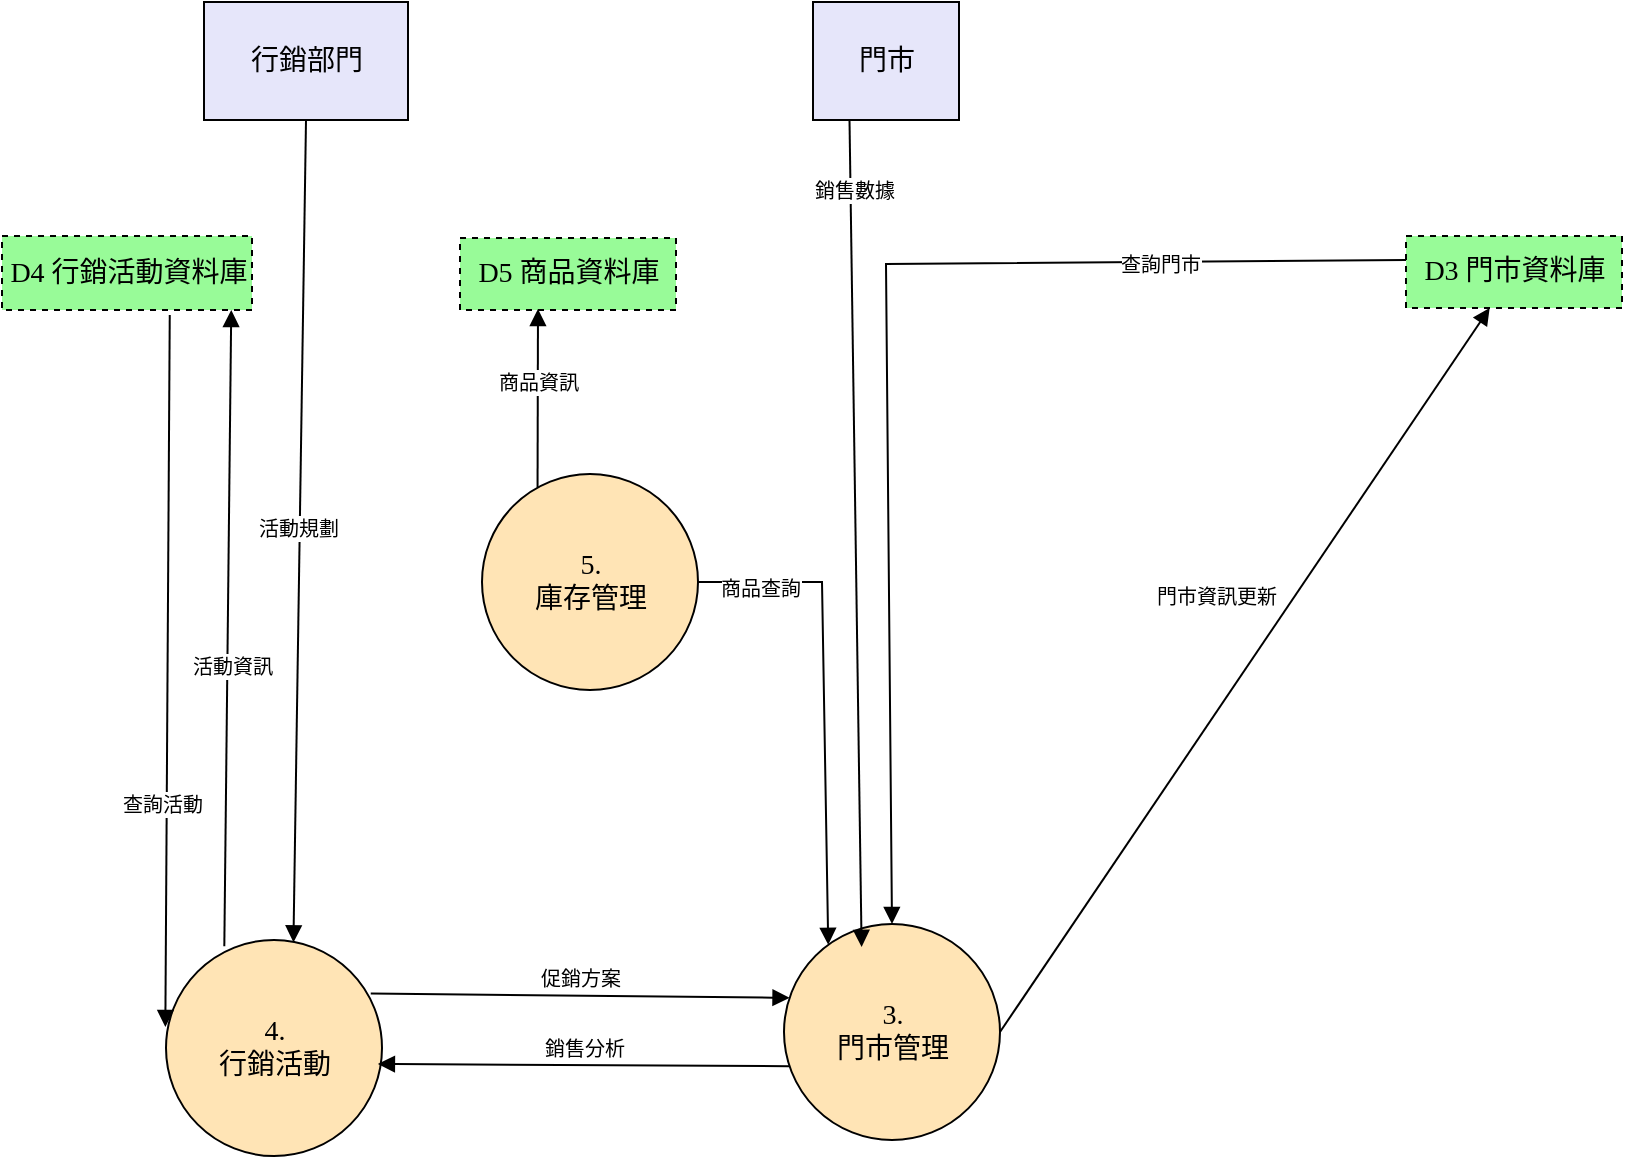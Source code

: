 <mxfile version="24.7.17">
  <diagram id="bO28bJGwZdDytMCYZjy-" name="第 1 页">
    <mxGraphModel dx="1276" dy="606" grid="0" gridSize="10" guides="1" tooltips="1" connect="1" arrows="1" fold="1" page="1" pageScale="1" pageWidth="1700" pageHeight="1100" math="0" shadow="0">
      <root>
        <mxCell id="0" />
        <mxCell id="1" parent="0" />
        <mxCell id="node2" value="&lt;font style=&#39;font-size: 14.0px;&#39; face=&#39;Microsoft JhengHei&#39; color=&#39;#000000&#39;&gt;門市&lt;/font&gt;" style="verticalAlign=middle;html=1;rounded=0;labelBackgroundColor=none;strokeColor=black;fillColor=#e6e6fa;strokeWidth=1;dashed=0;" parent="1" vertex="1">
          <mxGeometry x="883.5" y="263" width="73" height="59" as="geometry" />
        </mxCell>
        <mxCell id="node12" value="&lt;font style=&#39;font-size: 14.0px;&#39; face=&#39;Microsoft JhengHei&#39; color=&#39;#000000&#39;&gt;3.&lt;br/&gt;門市管理&lt;/font&gt;" style="ellipse;aspect=fixed;verticalAlign=middle;html=1;rounded=0;labelBackgroundColor=none;strokeColor=black;fillColor=#ffe4b5;strokeWidth=1;dashed=0;" parent="1" vertex="1">
          <mxGeometry x="869" y="724" width="108" height="108" as="geometry" />
        </mxCell>
        <mxCell id="node3" value="&lt;font style=&#39;font-size: 14.0px;&#39; face=&#39;Microsoft JhengHei&#39; color=&#39;#000000&#39;&gt;行銷部門&lt;/font&gt;" style="verticalAlign=middle;html=1;rounded=0;labelBackgroundColor=none;strokeColor=black;fillColor=#e6e6fa;strokeWidth=1;dashed=0;" parent="1" vertex="1">
          <mxGeometry x="579" y="263" width="102" height="59" as="geometry" />
        </mxCell>
        <mxCell id="node13" value="&lt;font style=&#39;font-size: 14.0px;&#39; face=&#39;Microsoft JhengHei&#39; color=&#39;#000000&#39;&gt;4.&lt;br/&gt;行銷活動&lt;/font&gt;" style="ellipse;aspect=fixed;verticalAlign=middle;html=1;rounded=0;labelBackgroundColor=none;strokeColor=black;fillColor=#ffe4b5;strokeWidth=1;dashed=0;" parent="1" vertex="1">
          <mxGeometry x="560" y="732" width="108" height="108" as="geometry" />
        </mxCell>
        <mxCell id="node8" value="&lt;font style=&#39;font-size: 14.0px;&#39; face=&#39;Microsoft JhengHei&#39; color=&#39;#000000&#39;&gt;D4 行銷活動資料庫&lt;/font&gt;" style="verticalAlign=middle;html=1;rounded=0;labelBackgroundColor=none;strokeColor=black;fillColor=#98fb98;strokeWidth=1;dashed=1;" parent="1" vertex="1">
          <mxGeometry x="478" y="380" width="125" height="37" as="geometry" />
        </mxCell>
        <mxCell id="node9" value="&lt;font style=&#39;font-size: 14.0px;&#39; face=&#39;Microsoft JhengHei&#39; color=&#39;#000000&#39;&gt;D5 商品資料庫&lt;/font&gt;" style="verticalAlign=middle;html=1;rounded=0;labelBackgroundColor=none;strokeColor=black;fillColor=#98fb98;strokeWidth=1;dashed=1;" parent="1" vertex="1">
          <mxGeometry x="707" y="381" width="108" height="36" as="geometry" />
        </mxCell>
        <mxCell id="node14" value="&lt;font style=&#39;font-size: 14.0px;&#39; face=&#39;Microsoft JhengHei&#39; color=&#39;#000000&#39;&gt;5.&lt;br/&gt;庫存管理&lt;/font&gt;" style="ellipse;aspect=fixed;verticalAlign=middle;html=1;rounded=0;labelBackgroundColor=none;strokeColor=black;fillColor=#ffe4b5;strokeWidth=1;dashed=0;" parent="1" vertex="1">
          <mxGeometry x="718" y="499" width="108" height="108" as="geometry" />
        </mxCell>
        <mxCell id="edge3" style="html=1;endArrow=block;dashed=0;endFill=1;startArrow=none;startFill=0;fillColor=black;strokeColor=black;strokeWidth=1;rounded=0;exitX=0.25;exitY=1;entryX=0.433;entryY=0.0;exitDx=0;exitDy=0;" parent="1" source="node2" edge="1">
          <mxGeometry relative="1" as="geometry">
            <mxPoint x="904" y="337" as="sourcePoint" />
            <mxPoint x="907.811" y="735.481" as="targetPoint" />
          </mxGeometry>
        </mxCell>
        <mxCell id="label_edge3" value="&lt;font style=&#39;font-size: 10.0px;&#39; face=&#39;Microsoft JhengHei&#39; color=&#39;#000000&#39;&gt; 銷售數據&lt;/font&gt;" style="edgeLabel;html=1;align=center;verticalAlign=bottom;resizable=0;points=[];" parent="edge3" vertex="1" connectable="0">
          <mxGeometry relative="1" as="geometry">
            <mxPoint x="-1" y="-163" as="offset" />
          </mxGeometry>
        </mxCell>
        <mxCell id="edge4" style="html=1;endArrow=block;dashed=0;endFill=1;startArrow=none;startFill=0;fillColor=black;strokeColor=black;strokeWidth=1;rounded=0;exitX=0.5;exitY=1;entryX=0.59;entryY=0.011;exitDx=0;exitDy=0;entryDx=0;entryDy=0;entryPerimeter=0;" parent="1" source="node3" target="node13" edge="1">
          <mxGeometry relative="1" as="geometry">
            <mxPoint x="625.85" y="250" as="sourcePoint" />
            <mxPoint x="614.152" y="742.417" as="targetPoint" />
            <Array as="points" />
          </mxGeometry>
        </mxCell>
        <mxCell id="label_edge4" value="&lt;font style=&#39;font-size: 10.0px;&#39; face=&#39;Microsoft JhengHei&#39; color=&#39;#000000&#39;&gt; 活動規劃&lt;/font&gt;" style="edgeLabel;html=1;align=center;verticalAlign=bottom;resizable=0;points=[];rotation=0;" parent="edge4" vertex="1" connectable="0">
          <mxGeometry relative="1" as="geometry">
            <mxPoint x="-1" y="7" as="offset" />
          </mxGeometry>
        </mxCell>
        <mxCell id="edge18" style="html=1;endArrow=block;dashed=0;endFill=1;startArrow=none;startFill=0;fillColor=black;strokeColor=black;strokeWidth=1;rounded=0;exitX=0.0;exitY=0.333;entryX=0.5;entryY=0;entryDx=0;entryDy=0;" parent="1" source="node7" target="node12" edge="1">
          <mxGeometry relative="1" as="geometry">
            <mxPoint x="1088.73" y="392" as="sourcePoint" />
            <mxPoint x="914" y="680.92" as="targetPoint" />
            <Array as="points">
              <mxPoint x="920" y="394" />
            </Array>
          </mxGeometry>
        </mxCell>
        <mxCell id="label_edge18" value="&lt;font style=&#39;font-size: 10.0px;&#39; face=&#39;Microsoft JhengHei&#39; color=&#39;#000000&#39;&gt; 查詢門市&lt;/font&gt;" style="edgeLabel;html=1;align=center;verticalAlign=bottom;resizable=0;points=[];" parent="edge18" vertex="1" connectable="0">
          <mxGeometry relative="1" as="geometry">
            <mxPoint x="136" y="-26" as="offset" />
          </mxGeometry>
        </mxCell>
        <mxCell id="edge19" style="html=1;endArrow=block;dashed=0;endFill=1;startArrow=none;startFill=0;fillColor=black;strokeColor=black;strokeWidth=1;rounded=0;exitX=0.671;exitY=1.069;entryX=-0.003;entryY=0.403;exitDx=0;exitDy=0;exitPerimeter=0;entryDx=0;entryDy=0;entryPerimeter=0;" parent="1" source="node8" target="node13" edge="1">
          <mxGeometry relative="1" as="geometry">
            <mxPoint x="585" y="416.17" as="sourcePoint" />
            <mxPoint x="585" y="895.06" as="targetPoint" />
            <Array as="points" />
          </mxGeometry>
        </mxCell>
        <mxCell id="label_edge19" value="&lt;font style=&#39;font-size: 10.0px;&#39; face=&#39;Microsoft JhengHei&#39; color=&#39;#000000&#39;&gt; 查詢活動&lt;/font&gt;" style="edgeLabel;html=1;align=center;verticalAlign=bottom;resizable=0;points=[];" parent="edge19" vertex="1" connectable="0">
          <mxGeometry relative="1" as="geometry">
            <mxPoint x="-3" y="75" as="offset" />
          </mxGeometry>
        </mxCell>
        <mxCell id="edge10" style="html=1;endArrow=block;dashed=0;endFill=1;startArrow=none;startFill=0;fillColor=black;strokeColor=black;strokeWidth=1;rounded=0;exitX=0.0;exitY=0.667;entryX=0.981;entryY=0.574;entryDx=0;entryDy=0;entryPerimeter=0;" parent="1" source="node12" target="node13" edge="1">
          <mxGeometry relative="1" as="geometry">
            <mxPoint x="851.94" y="762" as="sourcePoint" />
            <mxPoint x="662.25" y="881.34" as="targetPoint" />
            <Array as="points" />
          </mxGeometry>
        </mxCell>
        <mxCell id="label_edge10" value="&lt;font style=&#39;font-size: 10.0px;&#39; face=&#39;Microsoft JhengHei&#39; color=&#39;#000000&#39;&gt; 銷售分析&lt;/font&gt;" style="edgeLabel;html=1;align=center;verticalAlign=bottom;resizable=0;points=[];" parent="edge10" vertex="1" connectable="0">
          <mxGeometry relative="1" as="geometry" />
        </mxCell>
        <mxCell id="edge13" style="html=1;endArrow=block;dashed=0;endFill=1;startArrow=none;startFill=0;fillColor=black;strokeColor=black;strokeWidth=1;rounded=0;exitX=0.27;exitY=0.029;entryX=0.917;entryY=1.0;exitDx=0;exitDy=0;exitPerimeter=0;" parent="1" source="node13" target="node8" edge="1">
          <mxGeometry relative="1" as="geometry">
            <mxPoint x="594" y="894.64" as="sourcePoint" />
            <mxPoint x="594" y="426.22" as="targetPoint" />
          </mxGeometry>
        </mxCell>
        <mxCell id="label_edge13" value="&lt;font style=&#39;font-size: 10.0px;&#39; face=&#39;Microsoft JhengHei&#39; color=&#39;#000000&#39;&gt; 活動資訊&lt;/font&gt;" style="edgeLabel;html=1;align=center;verticalAlign=bottom;resizable=0;points=[];" parent="edge13" vertex="1" connectable="0">
          <mxGeometry relative="1" as="geometry">
            <mxPoint x="2" y="27" as="offset" />
          </mxGeometry>
        </mxCell>
        <mxCell id="edge12" style="html=1;endArrow=block;dashed=0;endFill=1;startArrow=none;startFill=0;fillColor=black;strokeColor=black;strokeWidth=1;rounded=0;exitX=0.948;exitY=0.248;entryX=0.0;entryY=0.333;exitDx=0;exitDy=0;exitPerimeter=0;" parent="1" source="node13" target="node12" edge="1">
          <mxGeometry relative="1" as="geometry">
            <mxPoint x="642.5" y="882.26" as="sourcePoint" />
            <mxPoint x="841.84" y="726" as="targetPoint" />
            <Array as="points" />
          </mxGeometry>
        </mxCell>
        <mxCell id="label_edge12" value="&lt;font style=&#39;font-size: 10.0px;&#39; face=&#39;Microsoft JhengHei&#39; color=&#39;#000000&#39;&gt; 促銷方案&lt;/font&gt;" style="edgeLabel;html=1;align=center;verticalAlign=bottom;resizable=0;points=[];" parent="edge12" vertex="1" connectable="0">
          <mxGeometry relative="1" as="geometry" />
        </mxCell>
        <mxCell id="edge15" style="html=1;endArrow=block;dashed=0;endFill=1;startArrow=none;startFill=0;fillColor=black;strokeColor=black;strokeWidth=1;rounded=0;exitX=0.222;exitY=0.0;entryX=0.361;entryY=0.987;entryDx=0;entryDy=0;entryPerimeter=0;" parent="1" source="node14" target="node9" edge="1">
          <mxGeometry relative="1" as="geometry">
            <mxPoint x="742" y="507.75" as="sourcePoint" />
            <mxPoint x="742" y="426.16" as="targetPoint" />
          </mxGeometry>
        </mxCell>
        <mxCell id="label_edge15" value="&lt;font style=&#39;font-size: 10.0px;&#39; face=&#39;Microsoft JhengHei&#39; color=&#39;#000000&#39;&gt; 商品資訊&lt;/font&gt;" style="edgeLabel;html=1;align=center;verticalAlign=bottom;resizable=0;points=[];" parent="edge15" connectable="0" vertex="1">
          <mxGeometry relative="1" as="geometry" />
        </mxCell>
        <mxCell id="edge14" style="html=1;endArrow=block;dashed=0;endFill=1;startArrow=none;startFill=0;fillColor=black;strokeColor=black;strokeWidth=1;rounded=0;exitX=1.0;exitY=0.5;entryX=0.132;entryY=0.0;" parent="1" source="node14" target="node12" edge="1">
          <mxGeometry relative="1" as="geometry">
            <mxPoint x="826.14" y="553" as="sourcePoint" />
            <mxPoint x="863.25" y="697.17" as="targetPoint" />
            <Array as="points">
              <mxPoint x="888" y="553" />
            </Array>
          </mxGeometry>
        </mxCell>
        <mxCell id="label_edge14" value="&lt;font style=&quot;font-size: 10.0px;&quot; face=&quot;Microsoft JhengHei&quot; color=&quot;#000000&quot;&gt; 商品查詢&lt;/font&gt;" style="edgeLabel;html=1;align=center;verticalAlign=bottom;resizable=0;points=[];" parent="edge14" connectable="0" vertex="1">
          <mxGeometry relative="1" as="geometry">
            <mxPoint x="-32" y="-48" as="offset" />
          </mxGeometry>
        </mxCell>
        <mxCell id="iv-SBwb-0ntiUDycKaLb-1" value="" style="html=1;endArrow=block;dashed=0;endFill=1;startArrow=none;startFill=0;fillColor=black;strokeColor=black;strokeWidth=1;rounded=0;exitX=1;exitY=0.5;exitDx=0;exitDy=0;" parent="1" source="node12" target="node7" edge="1">
          <mxGeometry relative="1" as="geometry">
            <mxPoint x="964" y="705" as="sourcePoint" />
            <mxPoint x="1024.25" y="477.001" as="targetPoint" />
            <Array as="points" />
          </mxGeometry>
        </mxCell>
        <mxCell id="iv-SBwb-0ntiUDycKaLb-2" value="&lt;font style=&#39;font-size: 10.0px;&#39; face=&#39;Microsoft JhengHei&#39; color=&#39;#000000&#39;&gt; 門市資訊更新&lt;/font&gt;" style="edgeLabel;html=1;align=center;verticalAlign=bottom;resizable=0;points=[];" parent="iv-SBwb-0ntiUDycKaLb-1" connectable="0" vertex="1">
          <mxGeometry relative="1" as="geometry">
            <mxPoint x="-15" y="-29" as="offset" />
          </mxGeometry>
        </mxCell>
        <mxCell id="node7" value="&lt;font style=&#39;font-size: 14.0px;&#39; face=&#39;Microsoft JhengHei&#39; color=&#39;#000000&#39;&gt;D3 門市資料庫&lt;/font&gt;" style="verticalAlign=middle;html=1;rounded=0;labelBackgroundColor=none;strokeColor=black;fillColor=#98fb98;strokeWidth=1;dashed=1;" parent="1" vertex="1">
          <mxGeometry x="1180" y="380" width="108" height="36" as="geometry" />
        </mxCell>
      </root>
    </mxGraphModel>
  </diagram>
</mxfile>
